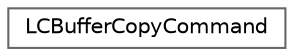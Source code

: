 digraph "类继承关系图"
{
 // LATEX_PDF_SIZE
  bgcolor="transparent";
  edge [fontname=Helvetica,fontsize=10,labelfontname=Helvetica,labelfontsize=10];
  node [fontname=Helvetica,fontsize=10,shape=box,height=0.2,width=0.4];
  rankdir="LR";
  Node0 [id="Node000000",label="LCBufferCopyCommand",height=0.2,width=0.4,color="grey40", fillcolor="white", style="filled",URL="$struct_l_c_buffer_copy_command.html",tooltip=" "];
}
